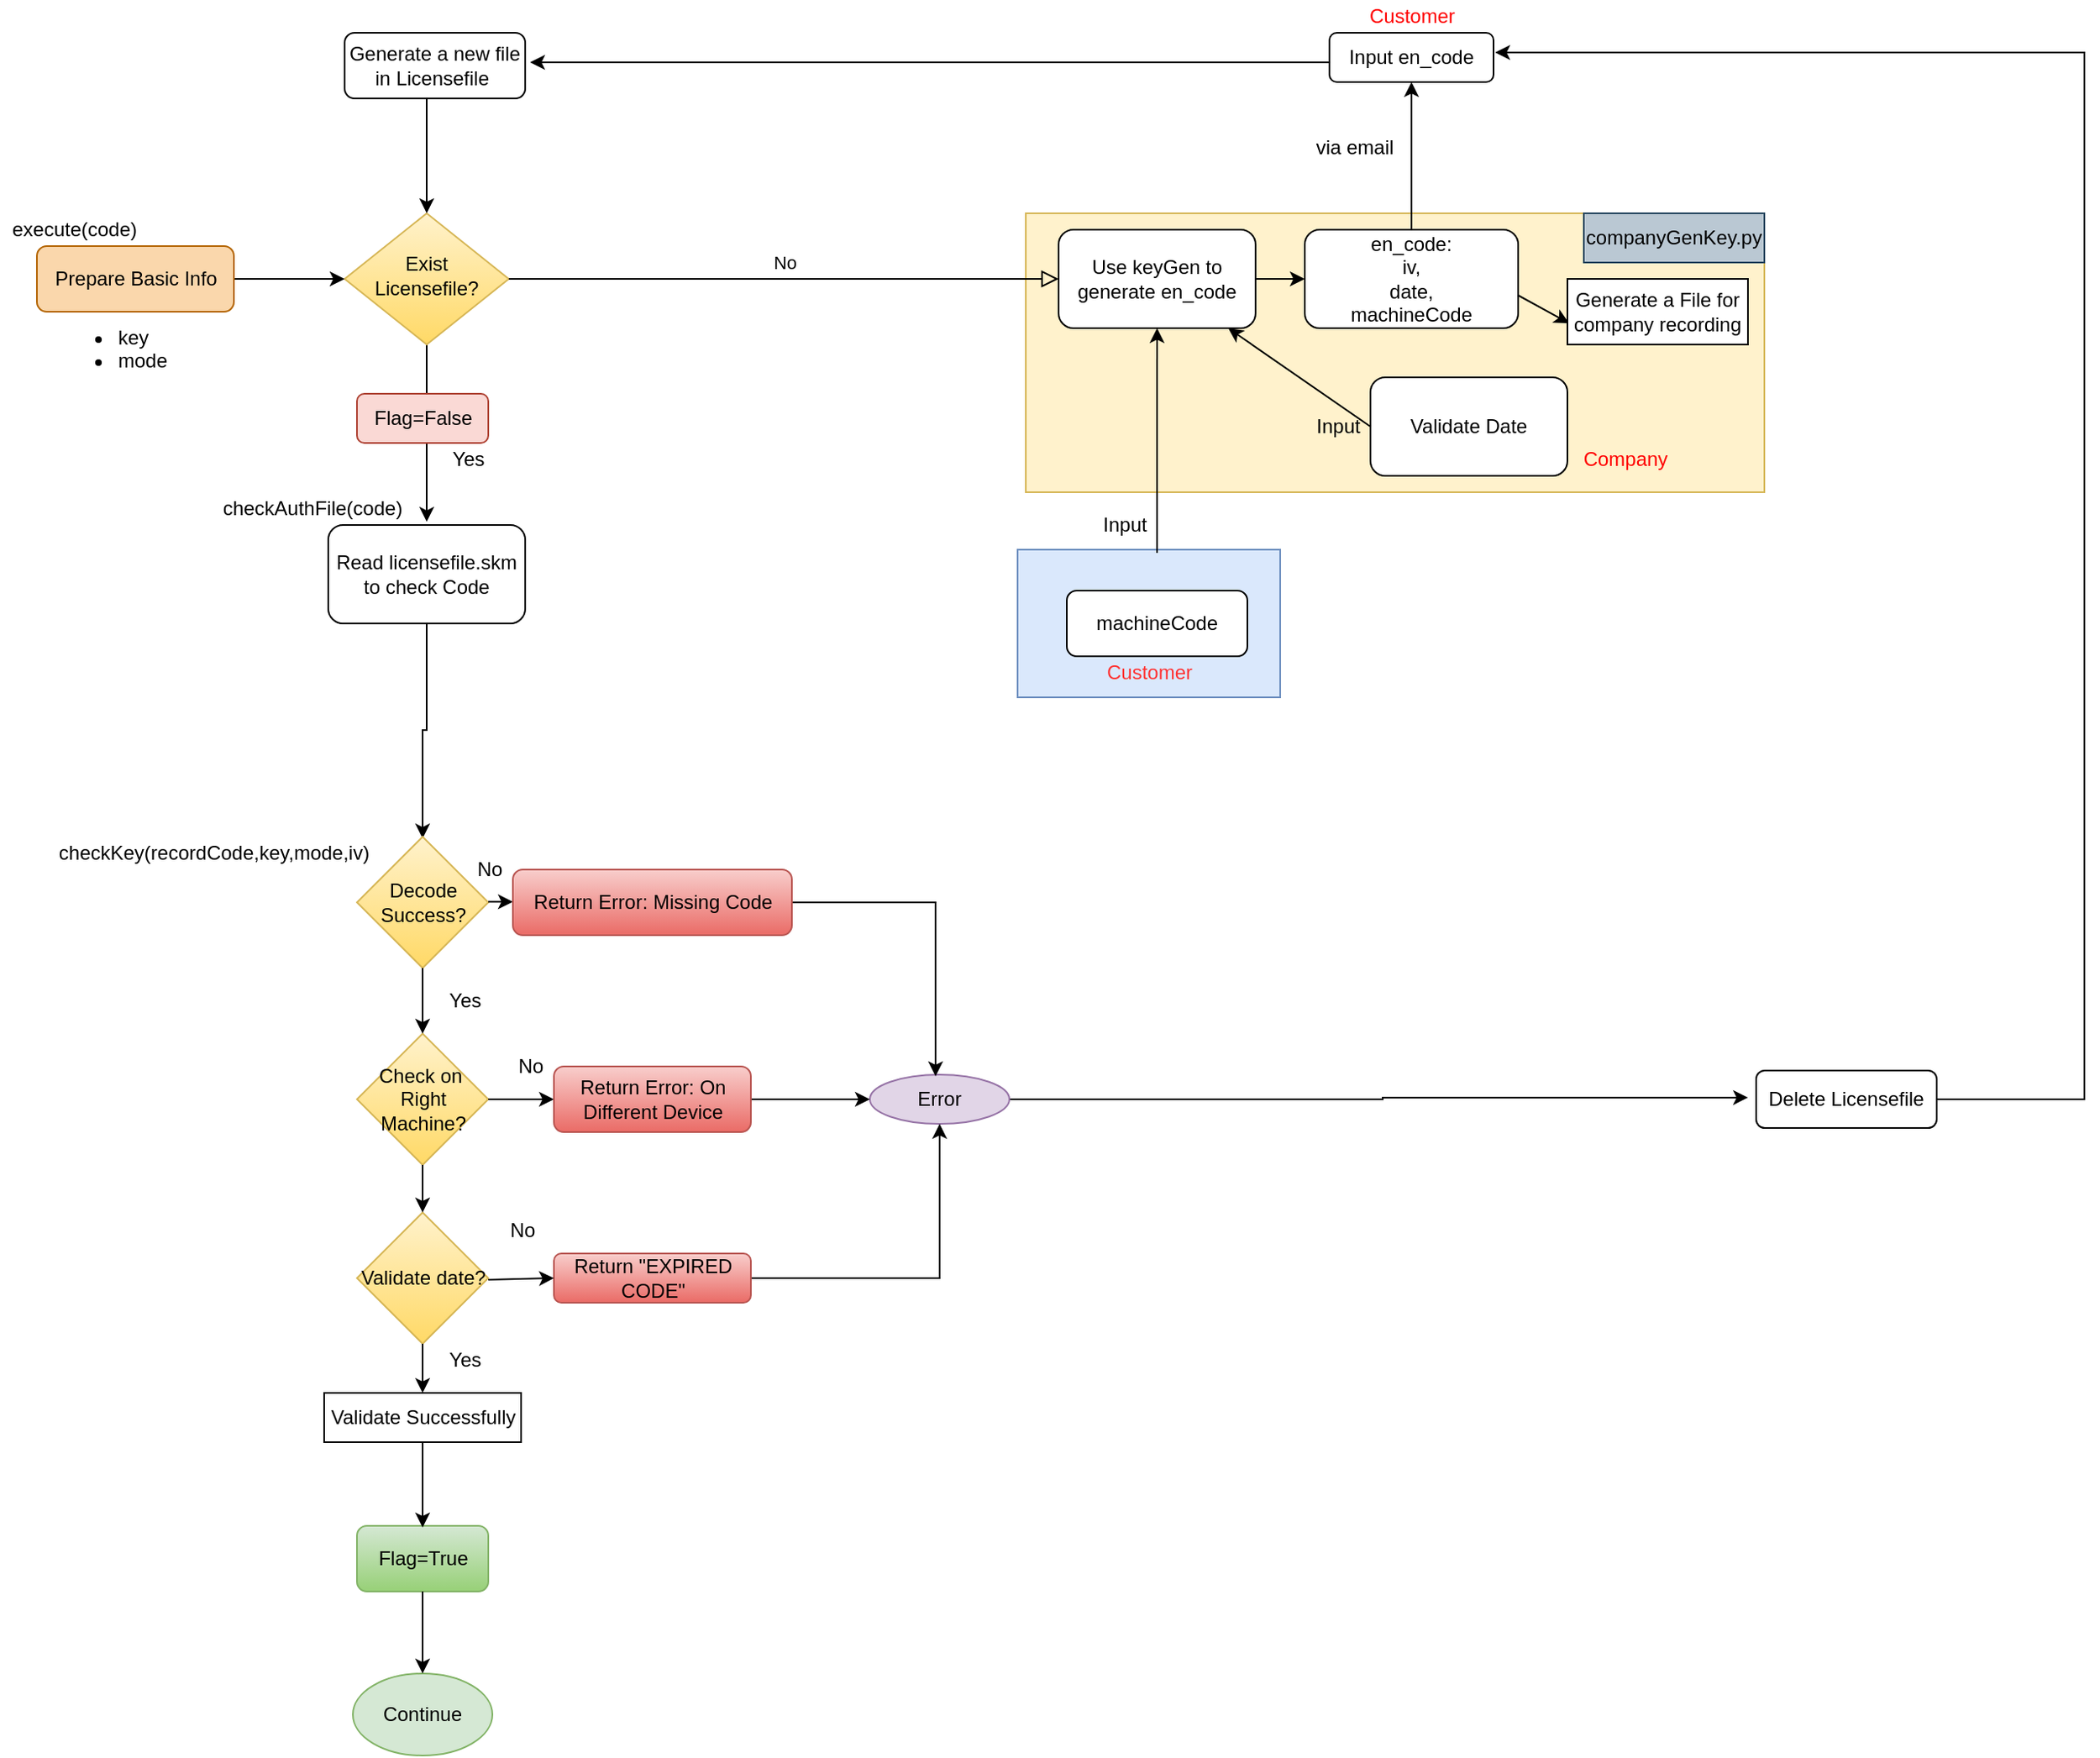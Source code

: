 <mxfile version="14.5.4" type="github">
  <diagram id="C5RBs43oDa-KdzZeNtuy" name="Page-1">
    <mxGraphModel dx="2177" dy="1938" grid="1" gridSize="10" guides="1" tooltips="1" connect="0" arrows="1" fold="1" page="1" pageScale="1" pageWidth="827" pageHeight="1169" math="0" shadow="0">
      <root>
        <mxCell id="WIyWlLk6GJQsqaUBKTNV-0" />
        <mxCell id="WIyWlLk6GJQsqaUBKTNV-1" parent="WIyWlLk6GJQsqaUBKTNV-0" />
        <mxCell id="STw9jKMT_5khMZ_rL5fU-28" style="edgeStyle=orthogonalEdgeStyle;rounded=0;orthogonalLoop=1;jettySize=auto;html=1;fontColor=#000000;entryX=0.5;entryY=-0.033;entryDx=0;entryDy=0;entryPerimeter=0;" edge="1" parent="WIyWlLk6GJQsqaUBKTNV-1" source="WIyWlLk6GJQsqaUBKTNV-6" target="jjlgMuqm8_raB_bd8EMO-87">
          <mxGeometry relative="1" as="geometry">
            <mxPoint x="220" y="390" as="targetPoint" />
          </mxGeometry>
        </mxCell>
        <mxCell id="WIyWlLk6GJQsqaUBKTNV-6" value="Exist Licensefile?" style="rhombus;whiteSpace=wrap;html=1;shadow=0;fontFamily=Helvetica;fontSize=12;align=center;strokeWidth=1;spacing=6;spacingTop=-4;gradientColor=#ffd966;fillColor=#fff2cc;strokeColor=#d6b656;" parent="WIyWlLk6GJQsqaUBKTNV-1" vertex="1">
          <mxGeometry x="170" y="60" width="100" height="80" as="geometry" />
        </mxCell>
        <mxCell id="STw9jKMT_5khMZ_rL5fU-60" value="" style="edgeStyle=orthogonalEdgeStyle;rounded=0;orthogonalLoop=1;jettySize=auto;html=1;fontColor=#000000;" edge="1" parent="WIyWlLk6GJQsqaUBKTNV-1" source="jjlgMuqm8_raB_bd8EMO-1" target="WIyWlLk6GJQsqaUBKTNV-6">
          <mxGeometry relative="1" as="geometry" />
        </mxCell>
        <mxCell id="jjlgMuqm8_raB_bd8EMO-1" value="Prepare Basic Info" style="rounded=1;whiteSpace=wrap;html=1;fillColor=#fad7ac;strokeColor=#b46504;" parent="WIyWlLk6GJQsqaUBKTNV-1" vertex="1">
          <mxGeometry x="-17.5" y="80" width="120" height="40" as="geometry" />
        </mxCell>
        <mxCell id="jjlgMuqm8_raB_bd8EMO-12" style="edgeStyle=orthogonalEdgeStyle;rounded=0;orthogonalLoop=1;jettySize=auto;html=1;" parent="WIyWlLk6GJQsqaUBKTNV-1" source="jjlgMuqm8_raB_bd8EMO-5" target="WIyWlLk6GJQsqaUBKTNV-6" edge="1">
          <mxGeometry relative="1" as="geometry">
            <Array as="points">
              <mxPoint x="220" y="30" />
            </Array>
          </mxGeometry>
        </mxCell>
        <mxCell id="jjlgMuqm8_raB_bd8EMO-8" value="&lt;div&gt;&lt;br&gt;&lt;/div&gt;&lt;ul&gt;&lt;li&gt;key&lt;/li&gt;&lt;li&gt;mode&lt;/li&gt;&lt;/ul&gt;" style="text;strokeColor=none;fillColor=none;html=1;whiteSpace=wrap;verticalAlign=middle;overflow=hidden;" parent="WIyWlLk6GJQsqaUBKTNV-1" vertex="1">
          <mxGeometry x="-10" y="100" width="102.5" height="70" as="geometry" />
        </mxCell>
        <mxCell id="jjlgMuqm8_raB_bd8EMO-67" style="edgeStyle=orthogonalEdgeStyle;rounded=0;orthogonalLoop=1;jettySize=auto;html=1;exitX=0.5;exitY=1;exitDx=0;exitDy=0;" parent="WIyWlLk6GJQsqaUBKTNV-1" source="jjlgMuqm8_raB_bd8EMO-1" target="jjlgMuqm8_raB_bd8EMO-1" edge="1">
          <mxGeometry relative="1" as="geometry" />
        </mxCell>
        <mxCell id="jjlgMuqm8_raB_bd8EMO-86" value="checkAuthFile(code)" style="text;html=1;align=center;verticalAlign=middle;resizable=0;points=[];autosize=1;" parent="WIyWlLk6GJQsqaUBKTNV-1" vertex="1">
          <mxGeometry x="90" y="230" width="120" height="20" as="geometry" />
        </mxCell>
        <mxCell id="STw9jKMT_5khMZ_rL5fU-31" style="edgeStyle=orthogonalEdgeStyle;rounded=0;orthogonalLoop=1;jettySize=auto;html=1;fontColor=#000000;entryX=0.5;entryY=0.013;entryDx=0;entryDy=0;entryPerimeter=0;" edge="1" parent="WIyWlLk6GJQsqaUBKTNV-1" source="jjlgMuqm8_raB_bd8EMO-87" target="jjlgMuqm8_raB_bd8EMO-42">
          <mxGeometry relative="1" as="geometry">
            <mxPoint x="220" y="630" as="targetPoint" />
          </mxGeometry>
        </mxCell>
        <mxCell id="jjlgMuqm8_raB_bd8EMO-87" value="Read licensefile.skm to check Code" style="rounded=1;whiteSpace=wrap;html=1;" parent="WIyWlLk6GJQsqaUBKTNV-1" vertex="1">
          <mxGeometry x="160" y="250" width="120" height="60" as="geometry" />
        </mxCell>
        <mxCell id="STw9jKMT_5khMZ_rL5fU-27" style="edgeStyle=orthogonalEdgeStyle;rounded=0;orthogonalLoop=1;jettySize=auto;html=1;entryX=1.027;entryY=0.45;entryDx=0;entryDy=0;entryPerimeter=0;fontColor=#000000;" edge="1" parent="WIyWlLk6GJQsqaUBKTNV-1" source="STw9jKMT_5khMZ_rL5fU-24" target="jjlgMuqm8_raB_bd8EMO-5">
          <mxGeometry relative="1" as="geometry">
            <Array as="points">
              <mxPoint x="510" y="-32" />
              <mxPoint x="510" y="-32" />
            </Array>
          </mxGeometry>
        </mxCell>
        <mxCell id="jjlgMuqm8_raB_bd8EMO-5" value="Generate a new file in Licensefile&amp;nbsp;" style="rounded=1;whiteSpace=wrap;html=1;" parent="WIyWlLk6GJQsqaUBKTNV-1" vertex="1">
          <mxGeometry x="170" y="-50" width="110" height="40" as="geometry" />
        </mxCell>
        <mxCell id="STw9jKMT_5khMZ_rL5fU-40" value="Flag=False" style="rounded=1;whiteSpace=wrap;html=1;fillColor=#fad9d5;strokeColor=#ae4132;" vertex="1" parent="WIyWlLk6GJQsqaUBKTNV-1">
          <mxGeometry x="177.5" y="170" width="80" height="30" as="geometry" />
        </mxCell>
        <mxCell id="STw9jKMT_5khMZ_rL5fU-41" value="Yes" style="text;html=1;align=center;verticalAlign=middle;resizable=0;points=[];autosize=1;fontColor=#000000;" vertex="1" parent="WIyWlLk6GJQsqaUBKTNV-1">
          <mxGeometry x="225" y="200" width="40" height="20" as="geometry" />
        </mxCell>
        <mxCell id="jjlgMuqm8_raB_bd8EMO-42" value="Decode&lt;br&gt;Success?" style="rhombus;whiteSpace=wrap;html=1;gradientColor=#ffd966;fillColor=#fff2cc;strokeColor=#d6b656;" parent="WIyWlLk6GJQsqaUBKTNV-1" vertex="1">
          <mxGeometry x="177.5" y="440" width="80" height="80" as="geometry" />
        </mxCell>
        <mxCell id="jjlgMuqm8_raB_bd8EMO-43" value="Validate date?" style="rhombus;whiteSpace=wrap;html=1;gradientColor=#ffd966;fillColor=#fff2cc;strokeColor=#d6b656;" parent="WIyWlLk6GJQsqaUBKTNV-1" vertex="1">
          <mxGeometry x="177.5" y="669" width="80" height="80" as="geometry" />
        </mxCell>
        <mxCell id="jjlgMuqm8_raB_bd8EMO-46" value="Validate Successfully" style="whiteSpace=wrap;html=1;" parent="WIyWlLk6GJQsqaUBKTNV-1" vertex="1">
          <mxGeometry x="157.5" y="779" width="120" height="30" as="geometry" />
        </mxCell>
        <mxCell id="jjlgMuqm8_raB_bd8EMO-50" value="Yes" style="text;html=1;align=center;verticalAlign=middle;resizable=0;points=[];autosize=1;" parent="WIyWlLk6GJQsqaUBKTNV-1" vertex="1">
          <mxGeometry x="222.5" y="530" width="40" height="20" as="geometry" />
        </mxCell>
        <mxCell id="jjlgMuqm8_raB_bd8EMO-52" value="Yes" style="text;html=1;align=center;verticalAlign=middle;resizable=0;points=[];autosize=1;" parent="WIyWlLk6GJQsqaUBKTNV-1" vertex="1">
          <mxGeometry x="222.5" y="749" width="40" height="20" as="geometry" />
        </mxCell>
        <mxCell id="STw9jKMT_5khMZ_rL5fU-67" style="edgeStyle=orthogonalEdgeStyle;rounded=0;orthogonalLoop=1;jettySize=auto;html=1;entryX=-0.045;entryY=0.471;entryDx=0;entryDy=0;entryPerimeter=0;fontColor=#000000;" edge="1" parent="WIyWlLk6GJQsqaUBKTNV-1" source="jjlgMuqm8_raB_bd8EMO-53" target="STw9jKMT_5khMZ_rL5fU-65">
          <mxGeometry relative="1" as="geometry" />
        </mxCell>
        <mxCell id="jjlgMuqm8_raB_bd8EMO-53" value="Error" style="ellipse;whiteSpace=wrap;html=1;fillColor=#e1d5e7;strokeColor=#9673a6;" parent="WIyWlLk6GJQsqaUBKTNV-1" vertex="1">
          <mxGeometry x="490" y="585" width="85" height="30" as="geometry" />
        </mxCell>
        <mxCell id="jjlgMuqm8_raB_bd8EMO-62" value="No" style="text;html=1;align=center;verticalAlign=middle;resizable=0;points=[];autosize=1;" parent="WIyWlLk6GJQsqaUBKTNV-1" vertex="1">
          <mxGeometry x="242.5" y="450" width="30" height="20" as="geometry" />
        </mxCell>
        <mxCell id="jjlgMuqm8_raB_bd8EMO-73" value="Check on&amp;nbsp; Right Machine?" style="rhombus;whiteSpace=wrap;html=1;gradientColor=#ffd966;fillColor=#fff2cc;strokeColor=#d6b656;" parent="WIyWlLk6GJQsqaUBKTNV-1" vertex="1">
          <mxGeometry x="177.5" y="560" width="80" height="80" as="geometry" />
        </mxCell>
        <mxCell id="jjlgMuqm8_raB_bd8EMO-75" value="" style="endArrow=classic;html=1;exitX=1;exitY=0.5;exitDx=0;exitDy=0;" parent="WIyWlLk6GJQsqaUBKTNV-1" source="jjlgMuqm8_raB_bd8EMO-73" edge="1">
          <mxGeometry x="-10" y="440" width="50" height="50" as="geometry">
            <mxPoint x="263.5" y="600" as="sourcePoint" />
            <mxPoint x="297.5" y="600" as="targetPoint" />
          </mxGeometry>
        </mxCell>
        <mxCell id="jjlgMuqm8_raB_bd8EMO-76" value="No" style="text;html=1;align=center;verticalAlign=middle;resizable=0;points=[];autosize=1;" parent="WIyWlLk6GJQsqaUBKTNV-1" vertex="1">
          <mxGeometry x="267.5" y="570" width="30" height="20" as="geometry" />
        </mxCell>
        <mxCell id="STw9jKMT_5khMZ_rL5fU-55" value="" style="edgeStyle=orthogonalEdgeStyle;rounded=0;orthogonalLoop=1;jettySize=auto;html=1;fontColor=#000000;" edge="1" parent="WIyWlLk6GJQsqaUBKTNV-1" source="jjlgMuqm8_raB_bd8EMO-83" target="jjlgMuqm8_raB_bd8EMO-53">
          <mxGeometry relative="1" as="geometry" />
        </mxCell>
        <mxCell id="jjlgMuqm8_raB_bd8EMO-83" value="Return Error: On Different Device" style="rounded=1;whiteSpace=wrap;html=1;gradientColor=#ea6b66;fillColor=#f8cecc;strokeColor=#b85450;" parent="WIyWlLk6GJQsqaUBKTNV-1" vertex="1">
          <mxGeometry x="297.5" y="580" width="120" height="40" as="geometry" />
        </mxCell>
        <mxCell id="jjlgMuqm8_raB_bd8EMO-92" value="checkKey(recordCode,key,mode,iv)" style="text;html=1;align=center;verticalAlign=middle;resizable=0;points=[];autosize=1;" parent="WIyWlLk6GJQsqaUBKTNV-1" vertex="1">
          <mxGeometry x="-10" y="440" width="200" height="20" as="geometry" />
        </mxCell>
        <mxCell id="STw9jKMT_5khMZ_rL5fU-53" style="edgeStyle=orthogonalEdgeStyle;rounded=0;orthogonalLoop=1;jettySize=auto;html=1;fontColor=#000000;" edge="1" parent="WIyWlLk6GJQsqaUBKTNV-1" source="jjlgMuqm8_raB_bd8EMO-95" target="jjlgMuqm8_raB_bd8EMO-53">
          <mxGeometry relative="1" as="geometry" />
        </mxCell>
        <mxCell id="jjlgMuqm8_raB_bd8EMO-95" value="Return &quot;EXPIRED CODE&quot;" style="rounded=1;whiteSpace=wrap;html=1;gradientColor=#ea6b66;fillColor=#f8cecc;strokeColor=#b85450;" parent="WIyWlLk6GJQsqaUBKTNV-1" vertex="1">
          <mxGeometry x="297.5" y="694" width="120" height="30" as="geometry" />
        </mxCell>
        <mxCell id="jjlgMuqm8_raB_bd8EMO-96" value="" style="endArrow=classic;html=1;entryX=0.5;entryY=0;entryDx=0;entryDy=0;" parent="WIyWlLk6GJQsqaUBKTNV-1" target="jjlgMuqm8_raB_bd8EMO-46" edge="1">
          <mxGeometry x="-10" y="440" width="50" height="50" as="geometry">
            <mxPoint x="217.5" y="749" as="sourcePoint" />
            <mxPoint x="267.5" y="699" as="targetPoint" />
          </mxGeometry>
        </mxCell>
        <mxCell id="jjlgMuqm8_raB_bd8EMO-97" value="" style="endArrow=classic;html=1;entryX=0;entryY=0.5;entryDx=0;entryDy=0;" parent="WIyWlLk6GJQsqaUBKTNV-1" target="jjlgMuqm8_raB_bd8EMO-95" edge="1">
          <mxGeometry x="-10" y="440" width="50" height="50" as="geometry">
            <mxPoint x="257.5" y="710" as="sourcePoint" />
            <mxPoint x="307.5" y="660" as="targetPoint" />
          </mxGeometry>
        </mxCell>
        <mxCell id="jjlgMuqm8_raB_bd8EMO-98" value="" style="endArrow=classic;html=1;entryX=0.5;entryY=0;entryDx=0;entryDy=0;" parent="WIyWlLk6GJQsqaUBKTNV-1" target="jjlgMuqm8_raB_bd8EMO-73" edge="1">
          <mxGeometry x="-10" y="440" width="50" height="50" as="geometry">
            <mxPoint x="217.5" y="520" as="sourcePoint" />
            <mxPoint x="267.5" y="470" as="targetPoint" />
          </mxGeometry>
        </mxCell>
        <mxCell id="jjlgMuqm8_raB_bd8EMO-99" value="" style="endArrow=classic;html=1;entryX=0.5;entryY=0;entryDx=0;entryDy=0;" parent="WIyWlLk6GJQsqaUBKTNV-1" target="jjlgMuqm8_raB_bd8EMO-43" edge="1">
          <mxGeometry x="-10" y="440" width="50" height="50" as="geometry">
            <mxPoint x="217.5" y="640" as="sourcePoint" />
            <mxPoint x="267.5" y="590" as="targetPoint" />
          </mxGeometry>
        </mxCell>
        <mxCell id="STw9jKMT_5khMZ_rL5fU-34" value="" style="endArrow=classic;html=1;" edge="1" parent="WIyWlLk6GJQsqaUBKTNV-1" target="STw9jKMT_5khMZ_rL5fU-33">
          <mxGeometry x="-10" y="440" width="50" height="50" as="geometry">
            <mxPoint x="257.5" y="479.58" as="sourcePoint" />
            <mxPoint x="477.5" y="480" as="targetPoint" />
            <Array as="points" />
          </mxGeometry>
        </mxCell>
        <mxCell id="STw9jKMT_5khMZ_rL5fU-56" style="edgeStyle=orthogonalEdgeStyle;rounded=0;orthogonalLoop=1;jettySize=auto;html=1;fontColor=#000000;entryX=0.471;entryY=0.033;entryDx=0;entryDy=0;entryPerimeter=0;" edge="1" parent="WIyWlLk6GJQsqaUBKTNV-1" source="STw9jKMT_5khMZ_rL5fU-33" target="jjlgMuqm8_raB_bd8EMO-53">
          <mxGeometry relative="1" as="geometry">
            <mxPoint x="530" y="580" as="targetPoint" />
          </mxGeometry>
        </mxCell>
        <mxCell id="STw9jKMT_5khMZ_rL5fU-33" value="Return Error: Missing Code" style="rounded=1;whiteSpace=wrap;html=1;gradientColor=#ea6b66;fillColor=#f8cecc;strokeColor=#b85450;" vertex="1" parent="WIyWlLk6GJQsqaUBKTNV-1">
          <mxGeometry x="272.5" y="460" width="170" height="40" as="geometry" />
        </mxCell>
        <mxCell id="STw9jKMT_5khMZ_rL5fU-35" value="Flag=True" style="rounded=1;whiteSpace=wrap;html=1;fillColor=#d5e8d4;strokeColor=#82b366;gradientColor=#97d077;" vertex="1" parent="WIyWlLk6GJQsqaUBKTNV-1">
          <mxGeometry x="177.5" y="860" width="80" height="40" as="geometry" />
        </mxCell>
        <mxCell id="STw9jKMT_5khMZ_rL5fU-36" style="edgeStyle=orthogonalEdgeStyle;rounded=0;orthogonalLoop=1;jettySize=auto;html=1;entryX=0.5;entryY=0.025;entryDx=0;entryDy=0;entryPerimeter=0;fontColor=#000000;" edge="1" parent="WIyWlLk6GJQsqaUBKTNV-1" source="jjlgMuqm8_raB_bd8EMO-46" target="STw9jKMT_5khMZ_rL5fU-35">
          <mxGeometry x="-10" y="440" as="geometry" />
        </mxCell>
        <mxCell id="STw9jKMT_5khMZ_rL5fU-37" value="Continue" style="ellipse;whiteSpace=wrap;html=1;fillColor=#d5e8d4;strokeColor=#82b366;" vertex="1" parent="WIyWlLk6GJQsqaUBKTNV-1">
          <mxGeometry x="175" y="950" width="85" height="50" as="geometry" />
        </mxCell>
        <mxCell id="STw9jKMT_5khMZ_rL5fU-38" value="" style="edgeStyle=orthogonalEdgeStyle;rounded=0;orthogonalLoop=1;jettySize=auto;html=1;fontColor=#000000;" edge="1" parent="WIyWlLk6GJQsqaUBKTNV-1" source="STw9jKMT_5khMZ_rL5fU-35" target="STw9jKMT_5khMZ_rL5fU-37">
          <mxGeometry x="-10" y="440" as="geometry" />
        </mxCell>
        <mxCell id="STw9jKMT_5khMZ_rL5fU-46" value="No" style="text;html=1;align=center;verticalAlign=middle;resizable=0;points=[];autosize=1;fontColor=#000000;" vertex="1" parent="WIyWlLk6GJQsqaUBKTNV-1">
          <mxGeometry x="262.5" y="670" width="30" height="20" as="geometry" />
        </mxCell>
        <mxCell id="STw9jKMT_5khMZ_rL5fU-50" value="" style="group" vertex="1" connectable="0" parent="WIyWlLk6GJQsqaUBKTNV-1">
          <mxGeometry x="580" y="-70" width="455" height="425" as="geometry" />
        </mxCell>
        <mxCell id="STw9jKMT_5khMZ_rL5fU-24" value="Input en_code" style="rounded=1;whiteSpace=wrap;html=1;fontColor=#000000;" vertex="1" parent="STw9jKMT_5khMZ_rL5fU-50">
          <mxGeometry x="190" y="20" width="100" height="30" as="geometry" />
        </mxCell>
        <mxCell id="STw9jKMT_5khMZ_rL5fU-5" value="" style="whiteSpace=wrap;html=1;fillColor=#fff2cc;strokeColor=#d6b656;" vertex="1" parent="STw9jKMT_5khMZ_rL5fU-50">
          <mxGeometry x="5" y="130" width="450" height="170" as="geometry" />
        </mxCell>
        <mxCell id="STw9jKMT_5khMZ_rL5fU-7" value="" style="rounded=0;whiteSpace=wrap;html=1;fillColor=#dae8fc;strokeColor=#6c8ebf;" vertex="1" parent="STw9jKMT_5khMZ_rL5fU-50">
          <mxGeometry y="335" width="160" height="90" as="geometry" />
        </mxCell>
        <mxCell id="STw9jKMT_5khMZ_rL5fU-25" value="" style="edgeStyle=orthogonalEdgeStyle;rounded=0;orthogonalLoop=1;jettySize=auto;html=1;fontColor=#000000;" edge="1" parent="STw9jKMT_5khMZ_rL5fU-50" source="jjlgMuqm8_raB_bd8EMO-9" target="STw9jKMT_5khMZ_rL5fU-24">
          <mxGeometry relative="1" as="geometry" />
        </mxCell>
        <mxCell id="jjlgMuqm8_raB_bd8EMO-9" value="en_code: &lt;br&gt;iv,&lt;br&gt;date,&lt;br&gt;machineCode" style="whiteSpace=wrap;html=1;rounded=1;shadow=0;strokeWidth=1;glass=0;" parent="STw9jKMT_5khMZ_rL5fU-50" vertex="1">
          <mxGeometry x="175" y="140" width="130" height="60" as="geometry" />
        </mxCell>
        <mxCell id="jjlgMuqm8_raB_bd8EMO-65" value="Use keyGen to generate en_code" style="rounded=1;whiteSpace=wrap;html=1;" parent="STw9jKMT_5khMZ_rL5fU-50" vertex="1">
          <mxGeometry x="25" y="140" width="120" height="60" as="geometry" />
        </mxCell>
        <mxCell id="jjlgMuqm8_raB_bd8EMO-10" value="" style="edgeStyle=orthogonalEdgeStyle;rounded=0;orthogonalLoop=1;jettySize=auto;html=1;exitX=1;exitY=0.5;exitDx=0;exitDy=0;" parent="STw9jKMT_5khMZ_rL5fU-50" source="jjlgMuqm8_raB_bd8EMO-65" target="jjlgMuqm8_raB_bd8EMO-9" edge="1">
          <mxGeometry y="70" as="geometry">
            <mxPoint x="225" y="250" as="sourcePoint" />
          </mxGeometry>
        </mxCell>
        <mxCell id="STw9jKMT_5khMZ_rL5fU-0" value="machineCode" style="rounded=1;whiteSpace=wrap;html=1;" vertex="1" parent="STw9jKMT_5khMZ_rL5fU-50">
          <mxGeometry x="30" y="360" width="110" height="40" as="geometry" />
        </mxCell>
        <mxCell id="STw9jKMT_5khMZ_rL5fU-1" value="Customer" style="text;html=1;align=center;verticalAlign=middle;resizable=0;points=[];autosize=1;fontColor=#FF3333;" vertex="1" parent="STw9jKMT_5khMZ_rL5fU-50">
          <mxGeometry x="45" y="400" width="70" height="20" as="geometry" />
        </mxCell>
        <mxCell id="STw9jKMT_5khMZ_rL5fU-2" value="" style="endArrow=classic;html=1;exitX=0.531;exitY=0.022;exitDx=0;exitDy=0;exitPerimeter=0;" edge="1" parent="STw9jKMT_5khMZ_rL5fU-50" source="STw9jKMT_5khMZ_rL5fU-7" target="jjlgMuqm8_raB_bd8EMO-65">
          <mxGeometry y="70" width="50" height="50" as="geometry">
            <mxPoint x="85" y="330" as="sourcePoint" />
            <mxPoint x="195" y="290" as="targetPoint" />
          </mxGeometry>
        </mxCell>
        <mxCell id="STw9jKMT_5khMZ_rL5fU-6" value="Company" style="text;html=1;align=center;verticalAlign=middle;resizable=0;points=[];autosize=1;fontColor=#FF0000;" vertex="1" parent="STw9jKMT_5khMZ_rL5fU-50">
          <mxGeometry x="335" y="270" width="70" height="20" as="geometry" />
        </mxCell>
        <mxCell id="STw9jKMT_5khMZ_rL5fU-8" value="" style="endArrow=classic;html=1;fontColor=#FF3333;" edge="1" parent="STw9jKMT_5khMZ_rL5fU-50" target="jjlgMuqm8_raB_bd8EMO-65">
          <mxGeometry y="70" width="50" height="50" as="geometry">
            <mxPoint x="215" y="260" as="sourcePoint" />
            <mxPoint x="145" y="220" as="targetPoint" />
          </mxGeometry>
        </mxCell>
        <mxCell id="STw9jKMT_5khMZ_rL5fU-9" value="Validate Date" style="rounded=1;whiteSpace=wrap;html=1;" vertex="1" parent="STw9jKMT_5khMZ_rL5fU-50">
          <mxGeometry x="215" y="230" width="120" height="60" as="geometry" />
        </mxCell>
        <mxCell id="STw9jKMT_5khMZ_rL5fU-12" value="companyGenKey.py" style="rounded=0;whiteSpace=wrap;html=1;fillColor=#bac8d3;strokeColor=#23445d;" vertex="1" parent="STw9jKMT_5khMZ_rL5fU-50">
          <mxGeometry x="345" y="130" width="110" height="30" as="geometry" />
        </mxCell>
        <mxCell id="STw9jKMT_5khMZ_rL5fU-14" value="" style="endArrow=classic;html=1;fontColor=#000000;entryX=0.009;entryY=0.675;entryDx=0;entryDy=0;entryPerimeter=0;" edge="1" parent="STw9jKMT_5khMZ_rL5fU-50" target="STw9jKMT_5khMZ_rL5fU-15">
          <mxGeometry y="70" width="50" height="50" as="geometry">
            <mxPoint x="305" y="180" as="sourcePoint" />
            <mxPoint x="315" y="380" as="targetPoint" />
          </mxGeometry>
        </mxCell>
        <mxCell id="STw9jKMT_5khMZ_rL5fU-15" value="Generate a File for company recording" style="rounded=0;whiteSpace=wrap;html=1;fontColor=#000000;" vertex="1" parent="STw9jKMT_5khMZ_rL5fU-50">
          <mxGeometry x="335" y="170" width="110" height="40" as="geometry" />
        </mxCell>
        <mxCell id="STw9jKMT_5khMZ_rL5fU-26" value="&lt;font color=&quot;#ff0000&quot;&gt;Customer&lt;/font&gt;" style="text;html=1;align=center;verticalAlign=middle;resizable=0;points=[];autosize=1;fontColor=#000000;" vertex="1" parent="STw9jKMT_5khMZ_rL5fU-50">
          <mxGeometry x="205" width="70" height="20" as="geometry" />
        </mxCell>
        <mxCell id="STw9jKMT_5khMZ_rL5fU-62" value="via email" style="text;html=1;align=center;verticalAlign=middle;resizable=0;points=[];autosize=1;fontColor=#000000;" vertex="1" parent="STw9jKMT_5khMZ_rL5fU-50">
          <mxGeometry x="175" y="80" width="60" height="20" as="geometry" />
        </mxCell>
        <mxCell id="STw9jKMT_5khMZ_rL5fU-63" value="Input" style="text;html=1;align=center;verticalAlign=middle;resizable=0;points=[];autosize=1;fontColor=#000000;" vertex="1" parent="STw9jKMT_5khMZ_rL5fU-50">
          <mxGeometry x="45" y="310" width="40" height="20" as="geometry" />
        </mxCell>
        <mxCell id="STw9jKMT_5khMZ_rL5fU-64" value="Input" style="text;html=1;align=center;verticalAlign=middle;resizable=0;points=[];autosize=1;fontColor=#000000;" vertex="1" parent="STw9jKMT_5khMZ_rL5fU-50">
          <mxGeometry x="175" y="250" width="40" height="20" as="geometry" />
        </mxCell>
        <mxCell id="WIyWlLk6GJQsqaUBKTNV-5" value="No" style="edgeStyle=orthogonalEdgeStyle;rounded=0;html=1;jettySize=auto;orthogonalLoop=1;fontSize=11;endArrow=block;endFill=0;endSize=8;strokeWidth=1;shadow=0;labelBackgroundColor=none;entryX=0;entryY=0.5;entryDx=0;entryDy=0;" parent="WIyWlLk6GJQsqaUBKTNV-1" source="WIyWlLk6GJQsqaUBKTNV-6" target="jjlgMuqm8_raB_bd8EMO-65" edge="1">
          <mxGeometry y="10" relative="1" as="geometry">
            <mxPoint as="offset" />
          </mxGeometry>
        </mxCell>
        <mxCell id="STw9jKMT_5khMZ_rL5fU-61" value="execute(code)" style="text;html=1;align=center;verticalAlign=middle;resizable=0;points=[];autosize=1;fontColor=#000000;" vertex="1" parent="WIyWlLk6GJQsqaUBKTNV-1">
          <mxGeometry x="-40" y="60" width="90" height="20" as="geometry" />
        </mxCell>
        <mxCell id="STw9jKMT_5khMZ_rL5fU-70" style="edgeStyle=orthogonalEdgeStyle;rounded=0;orthogonalLoop=1;jettySize=auto;html=1;fontColor=#000000;entryX=1.01;entryY=0.4;entryDx=0;entryDy=0;entryPerimeter=0;" edge="1" parent="WIyWlLk6GJQsqaUBKTNV-1" source="STw9jKMT_5khMZ_rL5fU-65" target="STw9jKMT_5khMZ_rL5fU-24">
          <mxGeometry relative="1" as="geometry">
            <mxPoint x="1180" y="-40" as="targetPoint" />
            <Array as="points">
              <mxPoint x="1230" y="600" />
              <mxPoint x="1230" y="-38" />
            </Array>
          </mxGeometry>
        </mxCell>
        <mxCell id="STw9jKMT_5khMZ_rL5fU-65" value="Delete Licensefile" style="rounded=1;whiteSpace=wrap;html=1;fontColor=#000000;" vertex="1" parent="WIyWlLk6GJQsqaUBKTNV-1">
          <mxGeometry x="1030" y="582.5" width="110" height="35" as="geometry" />
        </mxCell>
      </root>
    </mxGraphModel>
  </diagram>
</mxfile>
